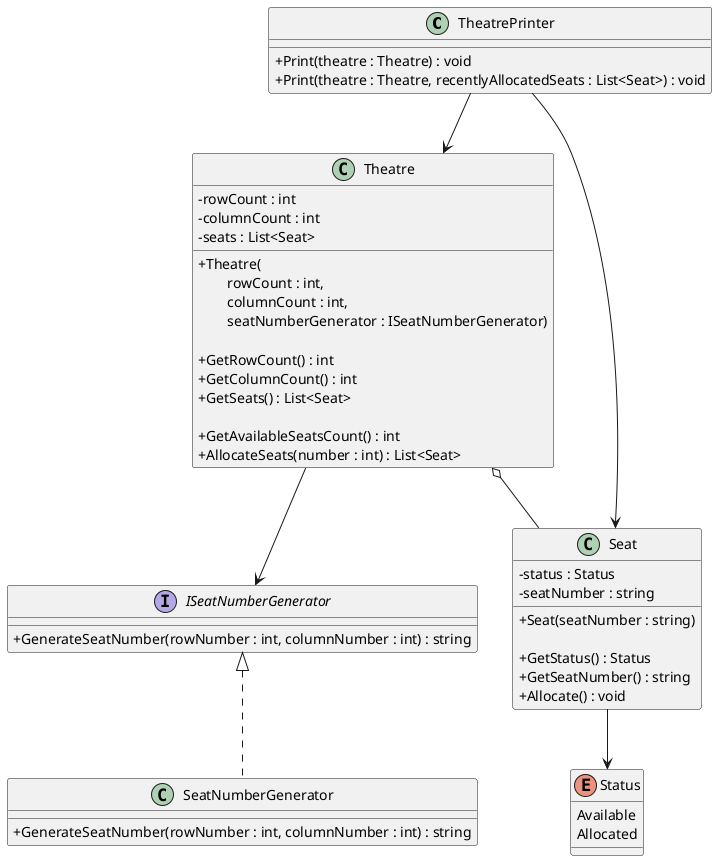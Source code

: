 @startuml "cinnamon cinemas"
skinparam ClassAttributeIconSize 0

class TheatrePrinter {
    + Print(theatre : Theatre) : void
    + Print(theatre : Theatre, recentlyAllocatedSeats : List<Seat>) : void
}

interface ISeatNumberGenerator {
    + GenerateSeatNumber(rowNumber : int, columnNumber : int) : string
}

class SeatNumberGenerator {
    + GenerateSeatNumber(rowNumber : int, columnNumber : int) : string
}

class Theatre {
    - rowCount : int
    - columnCount : int
    - seats : List<Seat>

    + Theatre(\n\
        rowCount : int, \n\
        columnCount : int, \n\
        seatNumberGenerator : ISeatNumberGenerator)

    + GetRowCount() : int
    + GetColumnCount() : int
    + GetSeats() : List<Seat>

    + GetAvailableSeatsCount() : int
    + AllocateSeats(number : int) : List<Seat>
}

class Seat {
    - status : Status
    - seatNumber : string

    + Seat(seatNumber : string)

    + GetStatus() : Status
    + GetSeatNumber() : string
    + Allocate() : void
}

Enum Status {
    Available
    Allocated
}

TheatrePrinter --> Theatre
TheatrePrinter ---> Seat

Theatre o-- Seat
Theatre --> ISeatNumberGenerator

ISeatNumberGenerator <|.. SeatNumberGenerator

Seat --> Status

@enduml